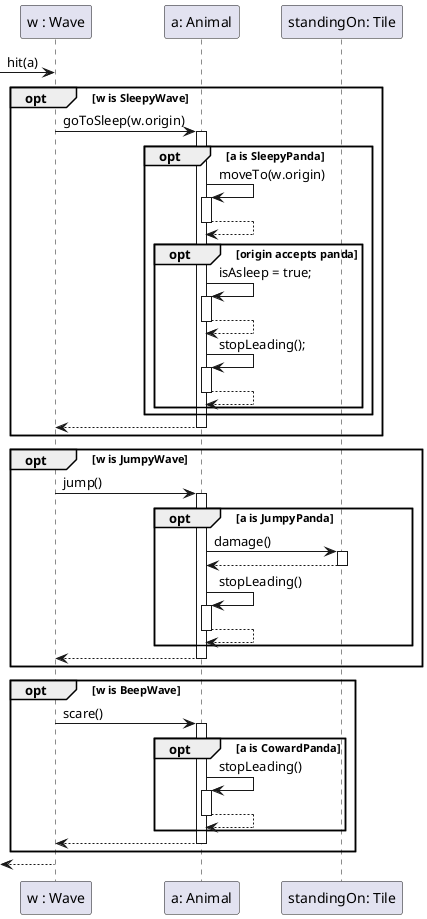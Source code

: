 @startuml

skinparam classAttributeIconSize 0
skinparam guillemet false


participant "w : Wave" as w

participant "a: Animal" as a
participant "standingOn: Tile" as standingOn
[->w: hit(a)

opt w is SleepyWave
w->a ++: goToSleep(w.origin)
opt a is SleepyPanda
a->a++: moveTo(w.origin)

a-->a --
opt origin accepts panda
a->a ++: isAsleep = true;
a-->a --
a->a ++: stopLeading();
a-->a --
end
end
a-->w --
end

opt w is JumpyWave
w->a ++: jump()
opt a is JumpyPanda
a->standingOn ++: damage()
standingOn-->a --
a->a ++: stopLeading()
a -->a --
end
a-->w --
end

opt w is BeepWave
w->a ++: scare()
opt a is CowardPanda
a->a ++ : stopLeading()
a-->a --
end
a-->w --
end

[<-- w

@enduml